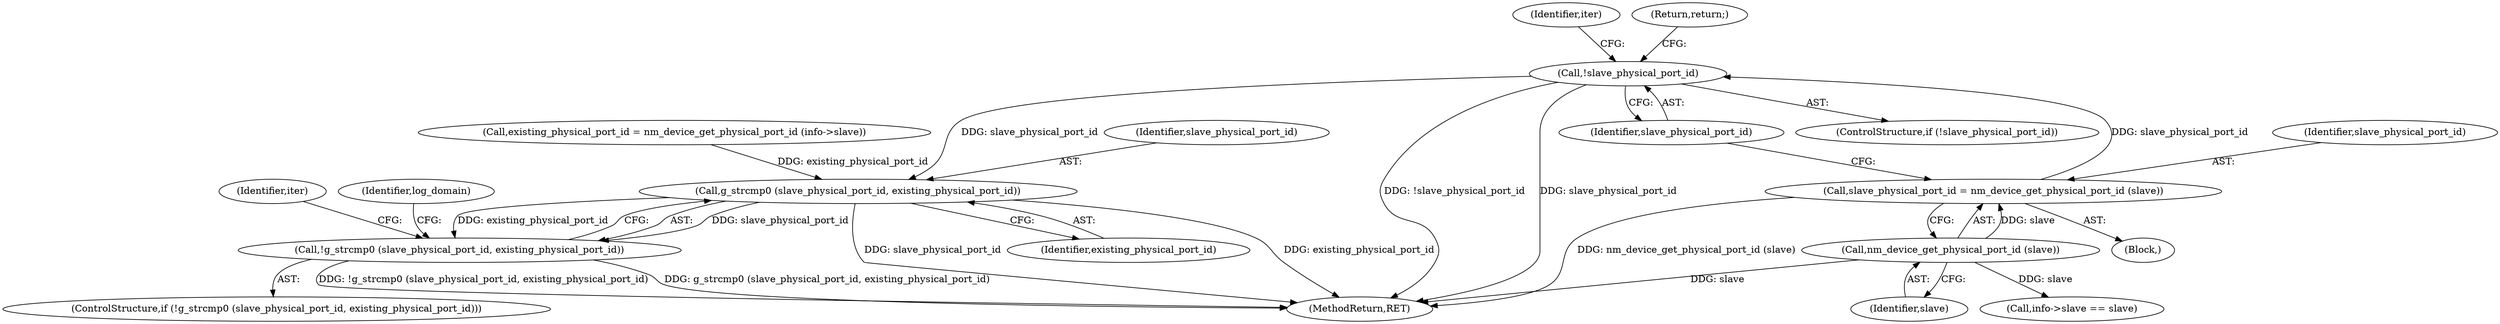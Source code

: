 digraph "0_NetworkManager_d5fc88e573fa58b93034b04d35a2454f5d28cad9@pointer" {
"1002230" [label="(Call,!slave_physical_port_id)"];
"1002225" [label="(Call,slave_physical_port_id = nm_device_get_physical_port_id (slave))"];
"1002227" [label="(Call,nm_device_get_physical_port_id (slave))"];
"1002266" [label="(Call,g_strcmp0 (slave_physical_port_id, existing_physical_port_id))"];
"1002265" [label="(Call,!g_strcmp0 (slave_physical_port_id, existing_physical_port_id))"];
"1002235" [label="(Identifier,iter)"];
"1002252" [label="(Call,info->slave == slave)"];
"1002232" [label="(Return,return;)"];
"1002265" [label="(Call,!g_strcmp0 (slave_physical_port_id, existing_physical_port_id))"];
"1002226" [label="(Identifier,slave_physical_port_id)"];
"1002228" [label="(Identifier,slave)"];
"1002230" [label="(Call,!slave_physical_port_id)"];
"1002268" [label="(Identifier,existing_physical_port_id)"];
"1002266" [label="(Call,g_strcmp0 (slave_physical_port_id, existing_physical_port_id))"];
"1002267" [label="(Identifier,slave_physical_port_id)"];
"1007368" [label="(MethodReturn,RET)"];
"1002227" [label="(Call,nm_device_get_physical_port_id (slave))"];
"1002215" [label="(Block,)"];
"1002225" [label="(Call,slave_physical_port_id = nm_device_get_physical_port_id (slave))"];
"1002258" [label="(Call,existing_physical_port_id = nm_device_get_physical_port_id (info->slave))"];
"1002264" [label="(ControlStructure,if (!g_strcmp0 (slave_physical_port_id, existing_physical_port_id)))"];
"1002229" [label="(ControlStructure,if (!slave_physical_port_id))"];
"1002241" [label="(Identifier,iter)"];
"1002231" [label="(Identifier,slave_physical_port_id)"];
"1002271" [label="(Identifier,log_domain)"];
"1002230" -> "1002229"  [label="AST: "];
"1002230" -> "1002231"  [label="CFG: "];
"1002231" -> "1002230"  [label="AST: "];
"1002232" -> "1002230"  [label="CFG: "];
"1002235" -> "1002230"  [label="CFG: "];
"1002230" -> "1007368"  [label="DDG: !slave_physical_port_id"];
"1002230" -> "1007368"  [label="DDG: slave_physical_port_id"];
"1002225" -> "1002230"  [label="DDG: slave_physical_port_id"];
"1002230" -> "1002266"  [label="DDG: slave_physical_port_id"];
"1002225" -> "1002215"  [label="AST: "];
"1002225" -> "1002227"  [label="CFG: "];
"1002226" -> "1002225"  [label="AST: "];
"1002227" -> "1002225"  [label="AST: "];
"1002231" -> "1002225"  [label="CFG: "];
"1002225" -> "1007368"  [label="DDG: nm_device_get_physical_port_id (slave)"];
"1002227" -> "1002225"  [label="DDG: slave"];
"1002227" -> "1002228"  [label="CFG: "];
"1002228" -> "1002227"  [label="AST: "];
"1002227" -> "1007368"  [label="DDG: slave"];
"1002227" -> "1002252"  [label="DDG: slave"];
"1002266" -> "1002265"  [label="AST: "];
"1002266" -> "1002268"  [label="CFG: "];
"1002267" -> "1002266"  [label="AST: "];
"1002268" -> "1002266"  [label="AST: "];
"1002265" -> "1002266"  [label="CFG: "];
"1002266" -> "1007368"  [label="DDG: slave_physical_port_id"];
"1002266" -> "1007368"  [label="DDG: existing_physical_port_id"];
"1002266" -> "1002265"  [label="DDG: slave_physical_port_id"];
"1002266" -> "1002265"  [label="DDG: existing_physical_port_id"];
"1002258" -> "1002266"  [label="DDG: existing_physical_port_id"];
"1002265" -> "1002264"  [label="AST: "];
"1002271" -> "1002265"  [label="CFG: "];
"1002241" -> "1002265"  [label="CFG: "];
"1002265" -> "1007368"  [label="DDG: !g_strcmp0 (slave_physical_port_id, existing_physical_port_id)"];
"1002265" -> "1007368"  [label="DDG: g_strcmp0 (slave_physical_port_id, existing_physical_port_id)"];
}
